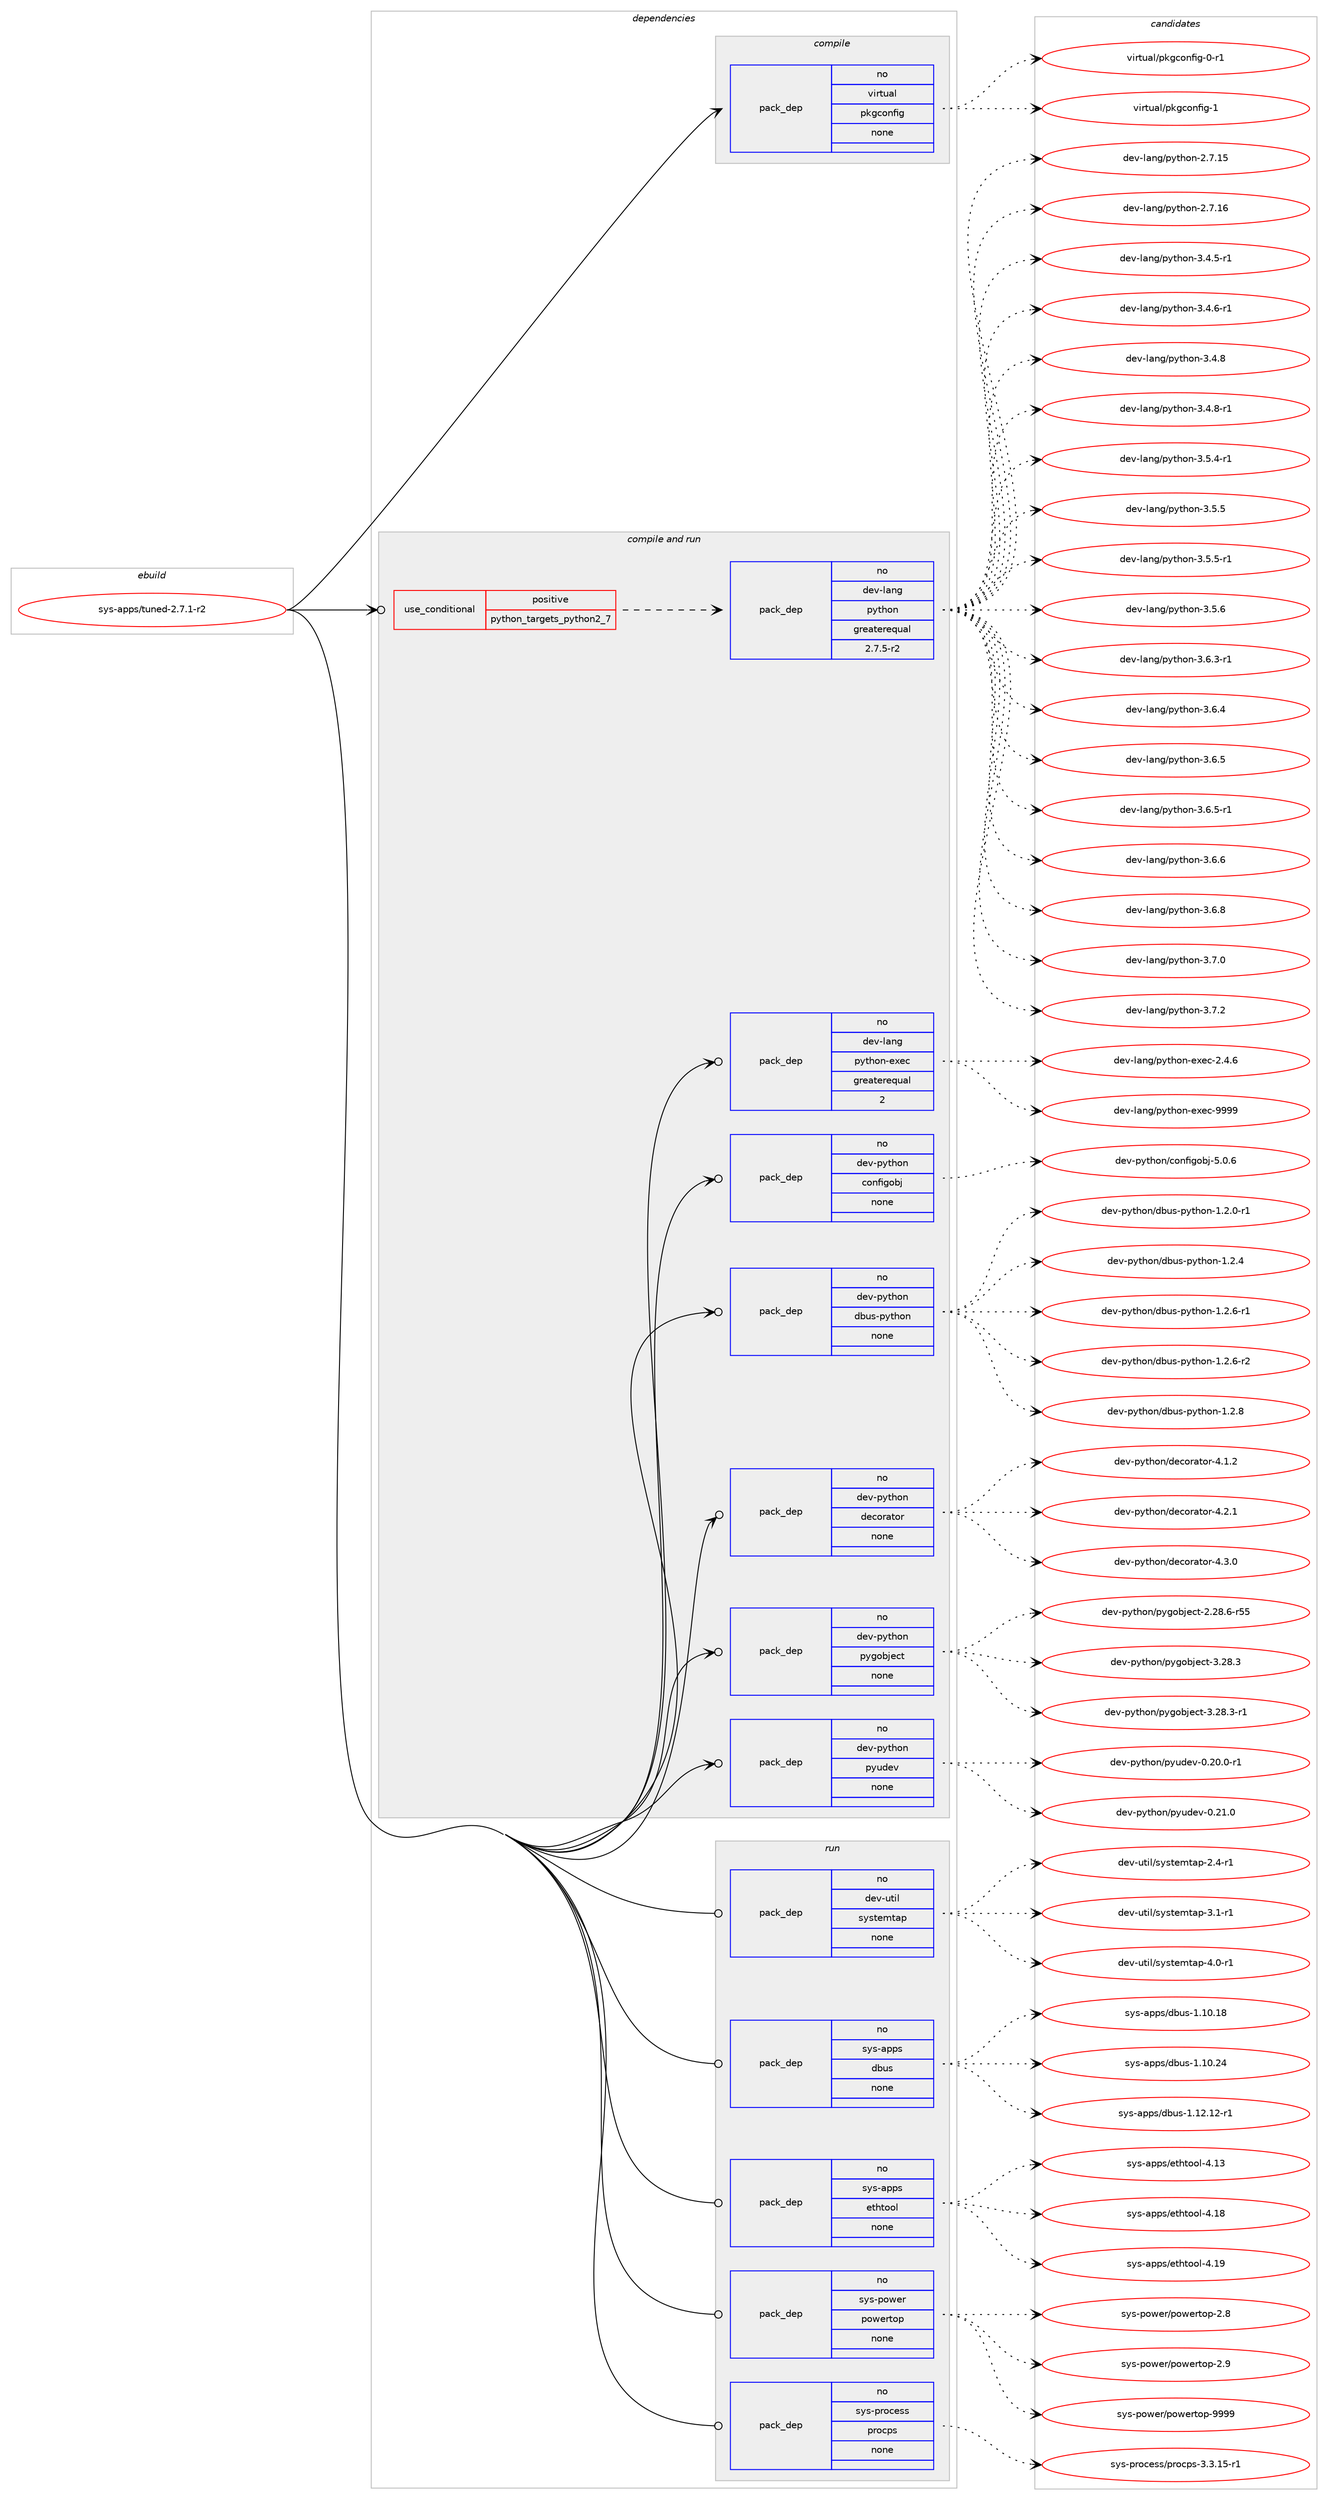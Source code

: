 digraph prolog {

# *************
# Graph options
# *************

newrank=true;
concentrate=true;
compound=true;
graph [rankdir=LR,fontname=Helvetica,fontsize=10,ranksep=1.5];#, ranksep=2.5, nodesep=0.2];
edge  [arrowhead=vee];
node  [fontname=Helvetica,fontsize=10];

# **********
# The ebuild
# **********

subgraph cluster_leftcol {
color=gray;
rank=same;
label=<<i>ebuild</i>>;
id [label="sys-apps/tuned-2.7.1-r2", color=red, width=4, href="../sys-apps/tuned-2.7.1-r2.svg"];
}

# ****************
# The dependencies
# ****************

subgraph cluster_midcol {
color=gray;
label=<<i>dependencies</i>>;
subgraph cluster_compile {
fillcolor="#eeeeee";
style=filled;
label=<<i>compile</i>>;
subgraph pack1230205 {
dependency1715757 [label=<<TABLE BORDER="0" CELLBORDER="1" CELLSPACING="0" CELLPADDING="4" WIDTH="220"><TR><TD ROWSPAN="6" CELLPADDING="30">pack_dep</TD></TR><TR><TD WIDTH="110">no</TD></TR><TR><TD>virtual</TD></TR><TR><TD>pkgconfig</TD></TR><TR><TD>none</TD></TR><TR><TD></TD></TR></TABLE>>, shape=none, color=blue];
}
id:e -> dependency1715757:w [weight=20,style="solid",arrowhead="vee"];
}
subgraph cluster_compileandrun {
fillcolor="#eeeeee";
style=filled;
label=<<i>compile and run</i>>;
subgraph cond457482 {
dependency1715758 [label=<<TABLE BORDER="0" CELLBORDER="1" CELLSPACING="0" CELLPADDING="4"><TR><TD ROWSPAN="3" CELLPADDING="10">use_conditional</TD></TR><TR><TD>positive</TD></TR><TR><TD>python_targets_python2_7</TD></TR></TABLE>>, shape=none, color=red];
subgraph pack1230206 {
dependency1715759 [label=<<TABLE BORDER="0" CELLBORDER="1" CELLSPACING="0" CELLPADDING="4" WIDTH="220"><TR><TD ROWSPAN="6" CELLPADDING="30">pack_dep</TD></TR><TR><TD WIDTH="110">no</TD></TR><TR><TD>dev-lang</TD></TR><TR><TD>python</TD></TR><TR><TD>greaterequal</TD></TR><TR><TD>2.7.5-r2</TD></TR></TABLE>>, shape=none, color=blue];
}
dependency1715758:e -> dependency1715759:w [weight=20,style="dashed",arrowhead="vee"];
}
id:e -> dependency1715758:w [weight=20,style="solid",arrowhead="odotvee"];
subgraph pack1230207 {
dependency1715760 [label=<<TABLE BORDER="0" CELLBORDER="1" CELLSPACING="0" CELLPADDING="4" WIDTH="220"><TR><TD ROWSPAN="6" CELLPADDING="30">pack_dep</TD></TR><TR><TD WIDTH="110">no</TD></TR><TR><TD>dev-lang</TD></TR><TR><TD>python-exec</TD></TR><TR><TD>greaterequal</TD></TR><TR><TD>2</TD></TR></TABLE>>, shape=none, color=blue];
}
id:e -> dependency1715760:w [weight=20,style="solid",arrowhead="odotvee"];
subgraph pack1230208 {
dependency1715761 [label=<<TABLE BORDER="0" CELLBORDER="1" CELLSPACING="0" CELLPADDING="4" WIDTH="220"><TR><TD ROWSPAN="6" CELLPADDING="30">pack_dep</TD></TR><TR><TD WIDTH="110">no</TD></TR><TR><TD>dev-python</TD></TR><TR><TD>configobj</TD></TR><TR><TD>none</TD></TR><TR><TD></TD></TR></TABLE>>, shape=none, color=blue];
}
id:e -> dependency1715761:w [weight=20,style="solid",arrowhead="odotvee"];
subgraph pack1230209 {
dependency1715762 [label=<<TABLE BORDER="0" CELLBORDER="1" CELLSPACING="0" CELLPADDING="4" WIDTH="220"><TR><TD ROWSPAN="6" CELLPADDING="30">pack_dep</TD></TR><TR><TD WIDTH="110">no</TD></TR><TR><TD>dev-python</TD></TR><TR><TD>dbus-python</TD></TR><TR><TD>none</TD></TR><TR><TD></TD></TR></TABLE>>, shape=none, color=blue];
}
id:e -> dependency1715762:w [weight=20,style="solid",arrowhead="odotvee"];
subgraph pack1230210 {
dependency1715763 [label=<<TABLE BORDER="0" CELLBORDER="1" CELLSPACING="0" CELLPADDING="4" WIDTH="220"><TR><TD ROWSPAN="6" CELLPADDING="30">pack_dep</TD></TR><TR><TD WIDTH="110">no</TD></TR><TR><TD>dev-python</TD></TR><TR><TD>decorator</TD></TR><TR><TD>none</TD></TR><TR><TD></TD></TR></TABLE>>, shape=none, color=blue];
}
id:e -> dependency1715763:w [weight=20,style="solid",arrowhead="odotvee"];
subgraph pack1230211 {
dependency1715764 [label=<<TABLE BORDER="0" CELLBORDER="1" CELLSPACING="0" CELLPADDING="4" WIDTH="220"><TR><TD ROWSPAN="6" CELLPADDING="30">pack_dep</TD></TR><TR><TD WIDTH="110">no</TD></TR><TR><TD>dev-python</TD></TR><TR><TD>pygobject</TD></TR><TR><TD>none</TD></TR><TR><TD></TD></TR></TABLE>>, shape=none, color=blue];
}
id:e -> dependency1715764:w [weight=20,style="solid",arrowhead="odotvee"];
subgraph pack1230212 {
dependency1715765 [label=<<TABLE BORDER="0" CELLBORDER="1" CELLSPACING="0" CELLPADDING="4" WIDTH="220"><TR><TD ROWSPAN="6" CELLPADDING="30">pack_dep</TD></TR><TR><TD WIDTH="110">no</TD></TR><TR><TD>dev-python</TD></TR><TR><TD>pyudev</TD></TR><TR><TD>none</TD></TR><TR><TD></TD></TR></TABLE>>, shape=none, color=blue];
}
id:e -> dependency1715765:w [weight=20,style="solid",arrowhead="odotvee"];
}
subgraph cluster_run {
fillcolor="#eeeeee";
style=filled;
label=<<i>run</i>>;
subgraph pack1230213 {
dependency1715766 [label=<<TABLE BORDER="0" CELLBORDER="1" CELLSPACING="0" CELLPADDING="4" WIDTH="220"><TR><TD ROWSPAN="6" CELLPADDING="30">pack_dep</TD></TR><TR><TD WIDTH="110">no</TD></TR><TR><TD>dev-util</TD></TR><TR><TD>systemtap</TD></TR><TR><TD>none</TD></TR><TR><TD></TD></TR></TABLE>>, shape=none, color=blue];
}
id:e -> dependency1715766:w [weight=20,style="solid",arrowhead="odot"];
subgraph pack1230214 {
dependency1715767 [label=<<TABLE BORDER="0" CELLBORDER="1" CELLSPACING="0" CELLPADDING="4" WIDTH="220"><TR><TD ROWSPAN="6" CELLPADDING="30">pack_dep</TD></TR><TR><TD WIDTH="110">no</TD></TR><TR><TD>sys-apps</TD></TR><TR><TD>dbus</TD></TR><TR><TD>none</TD></TR><TR><TD></TD></TR></TABLE>>, shape=none, color=blue];
}
id:e -> dependency1715767:w [weight=20,style="solid",arrowhead="odot"];
subgraph pack1230215 {
dependency1715768 [label=<<TABLE BORDER="0" CELLBORDER="1" CELLSPACING="0" CELLPADDING="4" WIDTH="220"><TR><TD ROWSPAN="6" CELLPADDING="30">pack_dep</TD></TR><TR><TD WIDTH="110">no</TD></TR><TR><TD>sys-apps</TD></TR><TR><TD>ethtool</TD></TR><TR><TD>none</TD></TR><TR><TD></TD></TR></TABLE>>, shape=none, color=blue];
}
id:e -> dependency1715768:w [weight=20,style="solid",arrowhead="odot"];
subgraph pack1230216 {
dependency1715769 [label=<<TABLE BORDER="0" CELLBORDER="1" CELLSPACING="0" CELLPADDING="4" WIDTH="220"><TR><TD ROWSPAN="6" CELLPADDING="30">pack_dep</TD></TR><TR><TD WIDTH="110">no</TD></TR><TR><TD>sys-power</TD></TR><TR><TD>powertop</TD></TR><TR><TD>none</TD></TR><TR><TD></TD></TR></TABLE>>, shape=none, color=blue];
}
id:e -> dependency1715769:w [weight=20,style="solid",arrowhead="odot"];
subgraph pack1230217 {
dependency1715770 [label=<<TABLE BORDER="0" CELLBORDER="1" CELLSPACING="0" CELLPADDING="4" WIDTH="220"><TR><TD ROWSPAN="6" CELLPADDING="30">pack_dep</TD></TR><TR><TD WIDTH="110">no</TD></TR><TR><TD>sys-process</TD></TR><TR><TD>procps</TD></TR><TR><TD>none</TD></TR><TR><TD></TD></TR></TABLE>>, shape=none, color=blue];
}
id:e -> dependency1715770:w [weight=20,style="solid",arrowhead="odot"];
}
}

# **************
# The candidates
# **************

subgraph cluster_choices {
rank=same;
color=gray;
label=<<i>candidates</i>>;

subgraph choice1230205 {
color=black;
nodesep=1;
choice11810511411611797108471121071039911111010210510345484511449 [label="virtual/pkgconfig-0-r1", color=red, width=4,href="../virtual/pkgconfig-0-r1.svg"];
choice1181051141161179710847112107103991111101021051034549 [label="virtual/pkgconfig-1", color=red, width=4,href="../virtual/pkgconfig-1.svg"];
dependency1715757:e -> choice11810511411611797108471121071039911111010210510345484511449:w [style=dotted,weight="100"];
dependency1715757:e -> choice1181051141161179710847112107103991111101021051034549:w [style=dotted,weight="100"];
}
subgraph choice1230206 {
color=black;
nodesep=1;
choice10010111845108971101034711212111610411111045504655464953 [label="dev-lang/python-2.7.15", color=red, width=4,href="../dev-lang/python-2.7.15.svg"];
choice10010111845108971101034711212111610411111045504655464954 [label="dev-lang/python-2.7.16", color=red, width=4,href="../dev-lang/python-2.7.16.svg"];
choice1001011184510897110103471121211161041111104551465246534511449 [label="dev-lang/python-3.4.5-r1", color=red, width=4,href="../dev-lang/python-3.4.5-r1.svg"];
choice1001011184510897110103471121211161041111104551465246544511449 [label="dev-lang/python-3.4.6-r1", color=red, width=4,href="../dev-lang/python-3.4.6-r1.svg"];
choice100101118451089711010347112121116104111110455146524656 [label="dev-lang/python-3.4.8", color=red, width=4,href="../dev-lang/python-3.4.8.svg"];
choice1001011184510897110103471121211161041111104551465246564511449 [label="dev-lang/python-3.4.8-r1", color=red, width=4,href="../dev-lang/python-3.4.8-r1.svg"];
choice1001011184510897110103471121211161041111104551465346524511449 [label="dev-lang/python-3.5.4-r1", color=red, width=4,href="../dev-lang/python-3.5.4-r1.svg"];
choice100101118451089711010347112121116104111110455146534653 [label="dev-lang/python-3.5.5", color=red, width=4,href="../dev-lang/python-3.5.5.svg"];
choice1001011184510897110103471121211161041111104551465346534511449 [label="dev-lang/python-3.5.5-r1", color=red, width=4,href="../dev-lang/python-3.5.5-r1.svg"];
choice100101118451089711010347112121116104111110455146534654 [label="dev-lang/python-3.5.6", color=red, width=4,href="../dev-lang/python-3.5.6.svg"];
choice1001011184510897110103471121211161041111104551465446514511449 [label="dev-lang/python-3.6.3-r1", color=red, width=4,href="../dev-lang/python-3.6.3-r1.svg"];
choice100101118451089711010347112121116104111110455146544652 [label="dev-lang/python-3.6.4", color=red, width=4,href="../dev-lang/python-3.6.4.svg"];
choice100101118451089711010347112121116104111110455146544653 [label="dev-lang/python-3.6.5", color=red, width=4,href="../dev-lang/python-3.6.5.svg"];
choice1001011184510897110103471121211161041111104551465446534511449 [label="dev-lang/python-3.6.5-r1", color=red, width=4,href="../dev-lang/python-3.6.5-r1.svg"];
choice100101118451089711010347112121116104111110455146544654 [label="dev-lang/python-3.6.6", color=red, width=4,href="../dev-lang/python-3.6.6.svg"];
choice100101118451089711010347112121116104111110455146544656 [label="dev-lang/python-3.6.8", color=red, width=4,href="../dev-lang/python-3.6.8.svg"];
choice100101118451089711010347112121116104111110455146554648 [label="dev-lang/python-3.7.0", color=red, width=4,href="../dev-lang/python-3.7.0.svg"];
choice100101118451089711010347112121116104111110455146554650 [label="dev-lang/python-3.7.2", color=red, width=4,href="../dev-lang/python-3.7.2.svg"];
dependency1715759:e -> choice10010111845108971101034711212111610411111045504655464953:w [style=dotted,weight="100"];
dependency1715759:e -> choice10010111845108971101034711212111610411111045504655464954:w [style=dotted,weight="100"];
dependency1715759:e -> choice1001011184510897110103471121211161041111104551465246534511449:w [style=dotted,weight="100"];
dependency1715759:e -> choice1001011184510897110103471121211161041111104551465246544511449:w [style=dotted,weight="100"];
dependency1715759:e -> choice100101118451089711010347112121116104111110455146524656:w [style=dotted,weight="100"];
dependency1715759:e -> choice1001011184510897110103471121211161041111104551465246564511449:w [style=dotted,weight="100"];
dependency1715759:e -> choice1001011184510897110103471121211161041111104551465346524511449:w [style=dotted,weight="100"];
dependency1715759:e -> choice100101118451089711010347112121116104111110455146534653:w [style=dotted,weight="100"];
dependency1715759:e -> choice1001011184510897110103471121211161041111104551465346534511449:w [style=dotted,weight="100"];
dependency1715759:e -> choice100101118451089711010347112121116104111110455146534654:w [style=dotted,weight="100"];
dependency1715759:e -> choice1001011184510897110103471121211161041111104551465446514511449:w [style=dotted,weight="100"];
dependency1715759:e -> choice100101118451089711010347112121116104111110455146544652:w [style=dotted,weight="100"];
dependency1715759:e -> choice100101118451089711010347112121116104111110455146544653:w [style=dotted,weight="100"];
dependency1715759:e -> choice1001011184510897110103471121211161041111104551465446534511449:w [style=dotted,weight="100"];
dependency1715759:e -> choice100101118451089711010347112121116104111110455146544654:w [style=dotted,weight="100"];
dependency1715759:e -> choice100101118451089711010347112121116104111110455146544656:w [style=dotted,weight="100"];
dependency1715759:e -> choice100101118451089711010347112121116104111110455146554648:w [style=dotted,weight="100"];
dependency1715759:e -> choice100101118451089711010347112121116104111110455146554650:w [style=dotted,weight="100"];
}
subgraph choice1230207 {
color=black;
nodesep=1;
choice1001011184510897110103471121211161041111104510112010199455046524654 [label="dev-lang/python-exec-2.4.6", color=red, width=4,href="../dev-lang/python-exec-2.4.6.svg"];
choice10010111845108971101034711212111610411111045101120101994557575757 [label="dev-lang/python-exec-9999", color=red, width=4,href="../dev-lang/python-exec-9999.svg"];
dependency1715760:e -> choice1001011184510897110103471121211161041111104510112010199455046524654:w [style=dotted,weight="100"];
dependency1715760:e -> choice10010111845108971101034711212111610411111045101120101994557575757:w [style=dotted,weight="100"];
}
subgraph choice1230208 {
color=black;
nodesep=1;
choice10010111845112121116104111110479911111010210510311198106455346484654 [label="dev-python/configobj-5.0.6", color=red, width=4,href="../dev-python/configobj-5.0.6.svg"];
dependency1715761:e -> choice10010111845112121116104111110479911111010210510311198106455346484654:w [style=dotted,weight="100"];
}
subgraph choice1230209 {
color=black;
nodesep=1;
choice100101118451121211161041111104710098117115451121211161041111104549465046484511449 [label="dev-python/dbus-python-1.2.0-r1", color=red, width=4,href="../dev-python/dbus-python-1.2.0-r1.svg"];
choice10010111845112121116104111110471009811711545112121116104111110454946504652 [label="dev-python/dbus-python-1.2.4", color=red, width=4,href="../dev-python/dbus-python-1.2.4.svg"];
choice100101118451121211161041111104710098117115451121211161041111104549465046544511449 [label="dev-python/dbus-python-1.2.6-r1", color=red, width=4,href="../dev-python/dbus-python-1.2.6-r1.svg"];
choice100101118451121211161041111104710098117115451121211161041111104549465046544511450 [label="dev-python/dbus-python-1.2.6-r2", color=red, width=4,href="../dev-python/dbus-python-1.2.6-r2.svg"];
choice10010111845112121116104111110471009811711545112121116104111110454946504656 [label="dev-python/dbus-python-1.2.8", color=red, width=4,href="../dev-python/dbus-python-1.2.8.svg"];
dependency1715762:e -> choice100101118451121211161041111104710098117115451121211161041111104549465046484511449:w [style=dotted,weight="100"];
dependency1715762:e -> choice10010111845112121116104111110471009811711545112121116104111110454946504652:w [style=dotted,weight="100"];
dependency1715762:e -> choice100101118451121211161041111104710098117115451121211161041111104549465046544511449:w [style=dotted,weight="100"];
dependency1715762:e -> choice100101118451121211161041111104710098117115451121211161041111104549465046544511450:w [style=dotted,weight="100"];
dependency1715762:e -> choice10010111845112121116104111110471009811711545112121116104111110454946504656:w [style=dotted,weight="100"];
}
subgraph choice1230210 {
color=black;
nodesep=1;
choice10010111845112121116104111110471001019911111497116111114455246494650 [label="dev-python/decorator-4.1.2", color=red, width=4,href="../dev-python/decorator-4.1.2.svg"];
choice10010111845112121116104111110471001019911111497116111114455246504649 [label="dev-python/decorator-4.2.1", color=red, width=4,href="../dev-python/decorator-4.2.1.svg"];
choice10010111845112121116104111110471001019911111497116111114455246514648 [label="dev-python/decorator-4.3.0", color=red, width=4,href="../dev-python/decorator-4.3.0.svg"];
dependency1715763:e -> choice10010111845112121116104111110471001019911111497116111114455246494650:w [style=dotted,weight="100"];
dependency1715763:e -> choice10010111845112121116104111110471001019911111497116111114455246504649:w [style=dotted,weight="100"];
dependency1715763:e -> choice10010111845112121116104111110471001019911111497116111114455246514648:w [style=dotted,weight="100"];
}
subgraph choice1230211 {
color=black;
nodesep=1;
choice1001011184511212111610411111047112121103111981061019911645504650564654451145353 [label="dev-python/pygobject-2.28.6-r55", color=red, width=4,href="../dev-python/pygobject-2.28.6-r55.svg"];
choice1001011184511212111610411111047112121103111981061019911645514650564651 [label="dev-python/pygobject-3.28.3", color=red, width=4,href="../dev-python/pygobject-3.28.3.svg"];
choice10010111845112121116104111110471121211031119810610199116455146505646514511449 [label="dev-python/pygobject-3.28.3-r1", color=red, width=4,href="../dev-python/pygobject-3.28.3-r1.svg"];
dependency1715764:e -> choice1001011184511212111610411111047112121103111981061019911645504650564654451145353:w [style=dotted,weight="100"];
dependency1715764:e -> choice1001011184511212111610411111047112121103111981061019911645514650564651:w [style=dotted,weight="100"];
dependency1715764:e -> choice10010111845112121116104111110471121211031119810610199116455146505646514511449:w [style=dotted,weight="100"];
}
subgraph choice1230212 {
color=black;
nodesep=1;
choice1001011184511212111610411111047112121117100101118454846504846484511449 [label="dev-python/pyudev-0.20.0-r1", color=red, width=4,href="../dev-python/pyudev-0.20.0-r1.svg"];
choice100101118451121211161041111104711212111710010111845484650494648 [label="dev-python/pyudev-0.21.0", color=red, width=4,href="../dev-python/pyudev-0.21.0.svg"];
dependency1715765:e -> choice1001011184511212111610411111047112121117100101118454846504846484511449:w [style=dotted,weight="100"];
dependency1715765:e -> choice100101118451121211161041111104711212111710010111845484650494648:w [style=dotted,weight="100"];
}
subgraph choice1230213 {
color=black;
nodesep=1;
choice100101118451171161051084711512111511610110911697112455046524511449 [label="dev-util/systemtap-2.4-r1", color=red, width=4,href="../dev-util/systemtap-2.4-r1.svg"];
choice100101118451171161051084711512111511610110911697112455146494511449 [label="dev-util/systemtap-3.1-r1", color=red, width=4,href="../dev-util/systemtap-3.1-r1.svg"];
choice100101118451171161051084711512111511610110911697112455246484511449 [label="dev-util/systemtap-4.0-r1", color=red, width=4,href="../dev-util/systemtap-4.0-r1.svg"];
dependency1715766:e -> choice100101118451171161051084711512111511610110911697112455046524511449:w [style=dotted,weight="100"];
dependency1715766:e -> choice100101118451171161051084711512111511610110911697112455146494511449:w [style=dotted,weight="100"];
dependency1715766:e -> choice100101118451171161051084711512111511610110911697112455246484511449:w [style=dotted,weight="100"];
}
subgraph choice1230214 {
color=black;
nodesep=1;
choice115121115459711211211547100981171154549464948464956 [label="sys-apps/dbus-1.10.18", color=red, width=4,href="../sys-apps/dbus-1.10.18.svg"];
choice115121115459711211211547100981171154549464948465052 [label="sys-apps/dbus-1.10.24", color=red, width=4,href="../sys-apps/dbus-1.10.24.svg"];
choice1151211154597112112115471009811711545494649504649504511449 [label="sys-apps/dbus-1.12.12-r1", color=red, width=4,href="../sys-apps/dbus-1.12.12-r1.svg"];
dependency1715767:e -> choice115121115459711211211547100981171154549464948464956:w [style=dotted,weight="100"];
dependency1715767:e -> choice115121115459711211211547100981171154549464948465052:w [style=dotted,weight="100"];
dependency1715767:e -> choice1151211154597112112115471009811711545494649504649504511449:w [style=dotted,weight="100"];
}
subgraph choice1230215 {
color=black;
nodesep=1;
choice1151211154597112112115471011161041161111111084552464951 [label="sys-apps/ethtool-4.13", color=red, width=4,href="../sys-apps/ethtool-4.13.svg"];
choice1151211154597112112115471011161041161111111084552464956 [label="sys-apps/ethtool-4.18", color=red, width=4,href="../sys-apps/ethtool-4.18.svg"];
choice1151211154597112112115471011161041161111111084552464957 [label="sys-apps/ethtool-4.19", color=red, width=4,href="../sys-apps/ethtool-4.19.svg"];
dependency1715768:e -> choice1151211154597112112115471011161041161111111084552464951:w [style=dotted,weight="100"];
dependency1715768:e -> choice1151211154597112112115471011161041161111111084552464956:w [style=dotted,weight="100"];
dependency1715768:e -> choice1151211154597112112115471011161041161111111084552464957:w [style=dotted,weight="100"];
}
subgraph choice1230216 {
color=black;
nodesep=1;
choice115121115451121111191011144711211111910111411611111245504656 [label="sys-power/powertop-2.8", color=red, width=4,href="../sys-power/powertop-2.8.svg"];
choice115121115451121111191011144711211111910111411611111245504657 [label="sys-power/powertop-2.9", color=red, width=4,href="../sys-power/powertop-2.9.svg"];
choice11512111545112111119101114471121111191011141161111124557575757 [label="sys-power/powertop-9999", color=red, width=4,href="../sys-power/powertop-9999.svg"];
dependency1715769:e -> choice115121115451121111191011144711211111910111411611111245504656:w [style=dotted,weight="100"];
dependency1715769:e -> choice115121115451121111191011144711211111910111411611111245504657:w [style=dotted,weight="100"];
dependency1715769:e -> choice11512111545112111119101114471121111191011141161111124557575757:w [style=dotted,weight="100"];
}
subgraph choice1230217 {
color=black;
nodesep=1;
choice11512111545112114111991011151154711211411199112115455146514649534511449 [label="sys-process/procps-3.3.15-r1", color=red, width=4,href="../sys-process/procps-3.3.15-r1.svg"];
dependency1715770:e -> choice11512111545112114111991011151154711211411199112115455146514649534511449:w [style=dotted,weight="100"];
}
}

}
